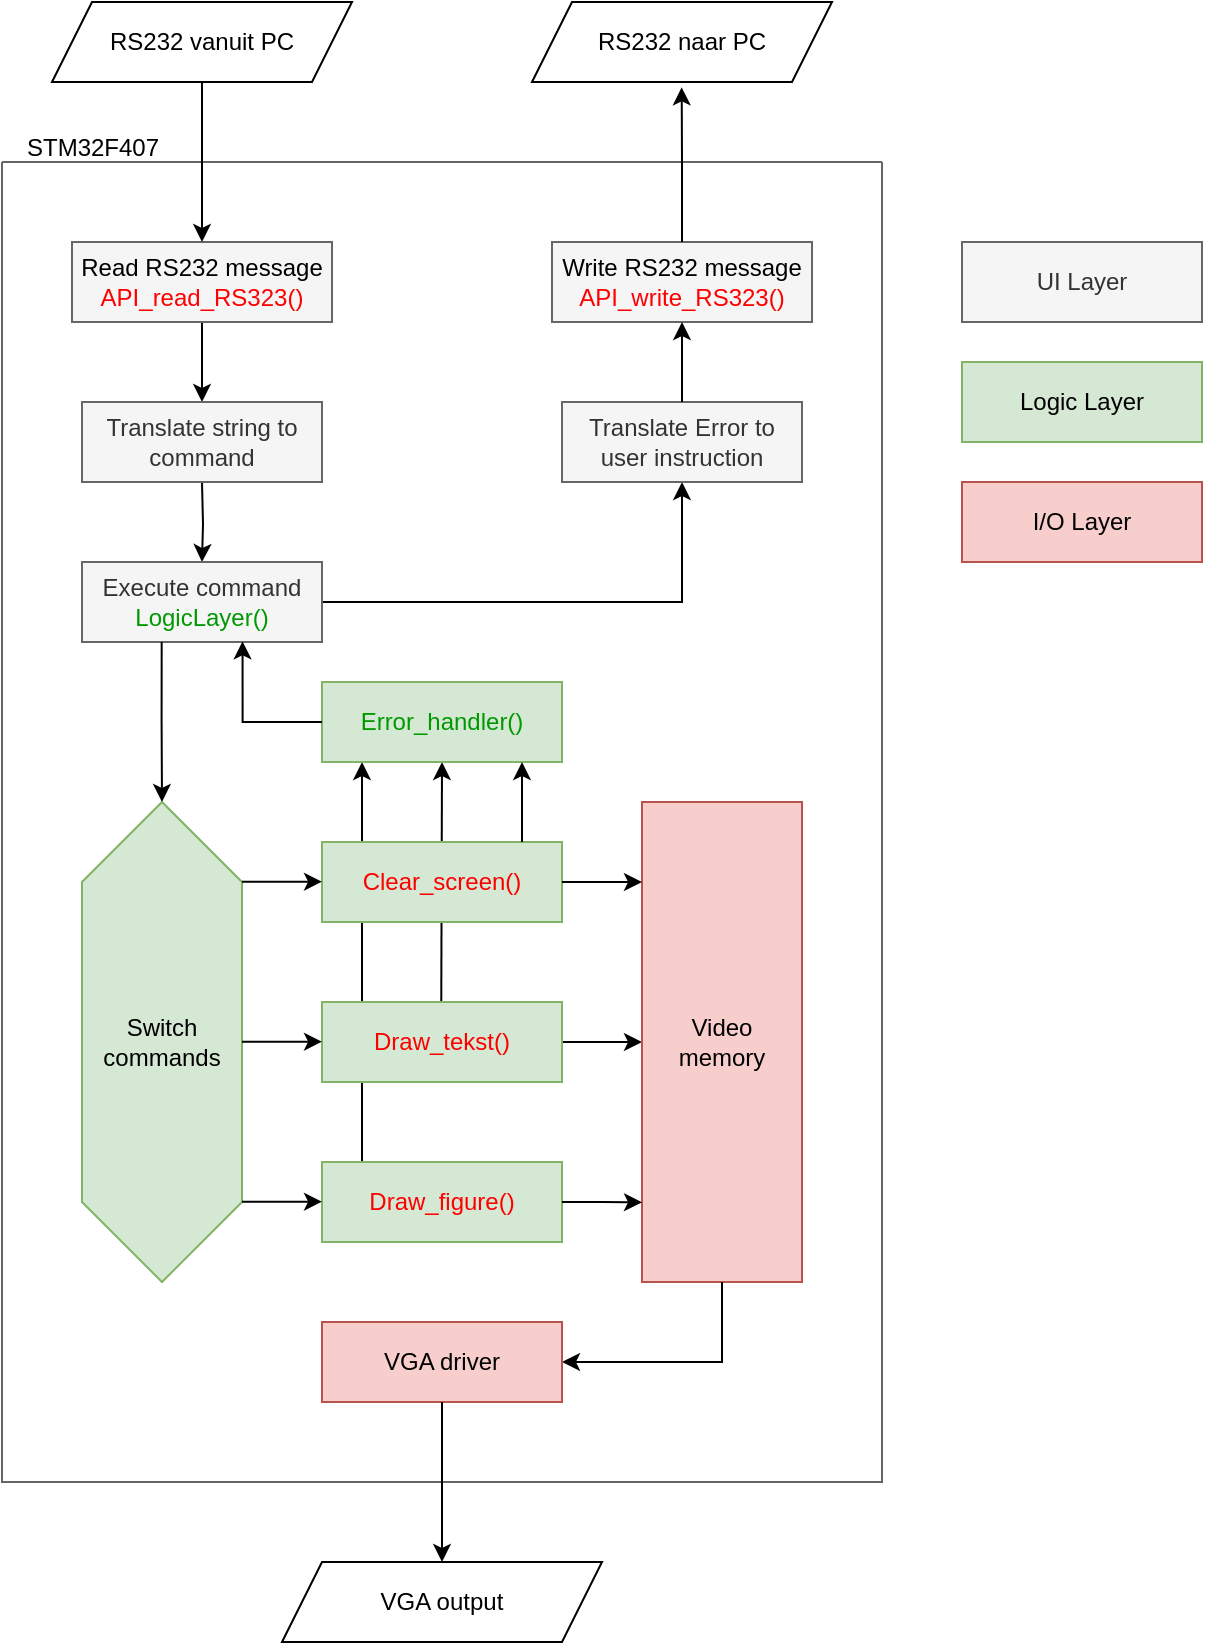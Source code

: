 <mxfile version="24.2.5" type="device">
  <diagram name="Page-1" id="-j9xKy3oS1jijL0Zy8T_">
    <mxGraphModel dx="1687" dy="856" grid="1" gridSize="10" guides="1" tooltips="1" connect="1" arrows="1" fold="1" page="1" pageScale="1" pageWidth="850" pageHeight="1100" math="0" shadow="0">
      <root>
        <mxCell id="0" />
        <mxCell id="1" parent="0" />
        <mxCell id="6mJzvF8CL9lqk7zAbsf5-2" value="" style="swimlane;startSize=0;fillColor=#f5f5f5;fontColor=#333333;strokeColor=#666666;" vertex="1" parent="1">
          <mxGeometry x="120" y="160" width="440" height="660" as="geometry">
            <mxRectangle x="160" y="160" width="50" height="40" as="alternateBounds" />
          </mxGeometry>
        </mxCell>
        <mxCell id="6mJzvF8CL9lqk7zAbsf5-46" value="" style="endArrow=classic;html=1;rounded=0;fillColor=#e1d5e7;strokeColor=#000000;" edge="1" parent="6mJzvF8CL9lqk7zAbsf5-2">
          <mxGeometry width="50" height="50" relative="1" as="geometry">
            <mxPoint x="180" y="500" as="sourcePoint" />
            <mxPoint x="180" y="300" as="targetPoint" />
          </mxGeometry>
        </mxCell>
        <mxCell id="6mJzvF8CL9lqk7zAbsf5-70" value="" style="endArrow=classic;html=1;rounded=0;fillColor=#e1d5e7;strokeColor=#000000;" edge="1" parent="6mJzvF8CL9lqk7zAbsf5-2">
          <mxGeometry width="50" height="50" relative="1" as="geometry">
            <mxPoint x="219.64" y="420" as="sourcePoint" />
            <mxPoint x="220" y="300" as="targetPoint" />
          </mxGeometry>
        </mxCell>
        <mxCell id="6mJzvF8CL9lqk7zAbsf5-9" style="edgeStyle=orthogonalEdgeStyle;rounded=0;orthogonalLoop=1;jettySize=auto;html=1;entryX=0.5;entryY=0;entryDx=0;entryDy=0;" edge="1" parent="6mJzvF8CL9lqk7zAbsf5-2" source="6mJzvF8CL9lqk7zAbsf5-7" target="6mJzvF8CL9lqk7zAbsf5-8">
          <mxGeometry relative="1" as="geometry" />
        </mxCell>
        <mxCell id="6mJzvF8CL9lqk7zAbsf5-7" value="&lt;div&gt;&lt;font color=&quot;#000000&quot;&gt;Read RS232 message&lt;/font&gt;&lt;/div&gt;&lt;font color=&quot;#ff0000&quot;&gt;API_read_RS323()&lt;/font&gt;" style="rounded=0;whiteSpace=wrap;html=1;fillColor=#f5f5f5;strokeColor=#666666;fontColor=#333333;" vertex="1" parent="6mJzvF8CL9lqk7zAbsf5-2">
          <mxGeometry x="35" y="40" width="130" height="40" as="geometry" />
        </mxCell>
        <mxCell id="6mJzvF8CL9lqk7zAbsf5-12" style="edgeStyle=orthogonalEdgeStyle;rounded=0;orthogonalLoop=1;jettySize=auto;html=1;" edge="1" parent="6mJzvF8CL9lqk7zAbsf5-2" target="6mJzvF8CL9lqk7zAbsf5-11">
          <mxGeometry relative="1" as="geometry">
            <mxPoint x="100" y="160" as="sourcePoint" />
          </mxGeometry>
        </mxCell>
        <mxCell id="6mJzvF8CL9lqk7zAbsf5-8" value="Translate string to command" style="rounded=0;whiteSpace=wrap;html=1;fillColor=#f5f5f5;fontColor=#333333;strokeColor=#666666;" vertex="1" parent="6mJzvF8CL9lqk7zAbsf5-2">
          <mxGeometry x="40" y="120" width="120" height="40" as="geometry" />
        </mxCell>
        <mxCell id="6mJzvF8CL9lqk7zAbsf5-99" style="edgeStyle=orthogonalEdgeStyle;rounded=0;orthogonalLoop=1;jettySize=auto;html=1;entryX=0.5;entryY=1;entryDx=0;entryDy=0;" edge="1" parent="6mJzvF8CL9lqk7zAbsf5-2" source="6mJzvF8CL9lqk7zAbsf5-11" target="6mJzvF8CL9lqk7zAbsf5-98">
          <mxGeometry relative="1" as="geometry" />
        </mxCell>
        <mxCell id="6mJzvF8CL9lqk7zAbsf5-11" value="Execute command&lt;div&gt;&lt;font color=&quot;#009900&quot;&gt;LogicLayer()&lt;/font&gt;&lt;/div&gt;" style="rounded=0;whiteSpace=wrap;html=1;fillColor=#f5f5f5;fontColor=#333333;strokeColor=#666666;" vertex="1" parent="6mJzvF8CL9lqk7zAbsf5-2">
          <mxGeometry x="40" y="200" width="120" height="40" as="geometry" />
        </mxCell>
        <mxCell id="6mJzvF8CL9lqk7zAbsf5-18" value="Switch commands" style="shape=hexagon;perimeter=hexagonPerimeter2;whiteSpace=wrap;html=1;fixedSize=1;direction=south;fillColor=#d5e8d4;strokeColor=#82b366;size=40;" vertex="1" parent="6mJzvF8CL9lqk7zAbsf5-2">
          <mxGeometry x="40" y="320" width="80" height="240" as="geometry" />
        </mxCell>
        <mxCell id="6mJzvF8CL9lqk7zAbsf5-19" value="&lt;font color=&quot;#ff0000&quot;&gt;Clear_screen()&lt;/font&gt;" style="rounded=0;whiteSpace=wrap;html=1;fillColor=#d5e8d4;strokeColor=#82b366;" vertex="1" parent="6mJzvF8CL9lqk7zAbsf5-2">
          <mxGeometry x="160" y="340" width="120" height="40" as="geometry" />
        </mxCell>
        <mxCell id="6mJzvF8CL9lqk7zAbsf5-33" style="edgeStyle=orthogonalEdgeStyle;rounded=0;orthogonalLoop=1;jettySize=auto;html=1;exitX=1;exitY=0.5;exitDx=0;exitDy=0;entryX=0;entryY=0.5;entryDx=0;entryDy=0;" edge="1" parent="6mJzvF8CL9lqk7zAbsf5-2" source="6mJzvF8CL9lqk7zAbsf5-20" target="6mJzvF8CL9lqk7zAbsf5-31">
          <mxGeometry relative="1" as="geometry" />
        </mxCell>
        <mxCell id="6mJzvF8CL9lqk7zAbsf5-20" value="&lt;font color=&quot;#ff0000&quot;&gt;Draw_tekst()&lt;/font&gt;" style="rounded=0;whiteSpace=wrap;html=1;fillColor=#d5e8d4;strokeColor=#82b366;" vertex="1" parent="6mJzvF8CL9lqk7zAbsf5-2">
          <mxGeometry x="160" y="420" width="120" height="40" as="geometry" />
        </mxCell>
        <mxCell id="6mJzvF8CL9lqk7zAbsf5-25" style="edgeStyle=orthogonalEdgeStyle;rounded=0;orthogonalLoop=1;jettySize=auto;html=1;entryX=0;entryY=0.5;entryDx=0;entryDy=0;exitX=0.332;exitY=1;exitDx=0;exitDy=0;exitPerimeter=0;" edge="1" parent="6mJzvF8CL9lqk7zAbsf5-2" source="6mJzvF8CL9lqk7zAbsf5-11" target="6mJzvF8CL9lqk7zAbsf5-18">
          <mxGeometry relative="1" as="geometry" />
        </mxCell>
        <mxCell id="6mJzvF8CL9lqk7zAbsf5-21" value="&lt;font color=&quot;#ff0000&quot;&gt;Draw_figure()&lt;/font&gt;" style="rounded=0;whiteSpace=wrap;html=1;fillColor=#d5e8d4;strokeColor=#82b366;" vertex="1" parent="6mJzvF8CL9lqk7zAbsf5-2">
          <mxGeometry x="160" y="500" width="120" height="40" as="geometry" />
        </mxCell>
        <mxCell id="6mJzvF8CL9lqk7zAbsf5-28" value="" style="endArrow=classic;html=1;rounded=0;" edge="1" parent="6mJzvF8CL9lqk7zAbsf5-2">
          <mxGeometry width="50" height="50" relative="1" as="geometry">
            <mxPoint x="120" y="359.83" as="sourcePoint" />
            <mxPoint x="160" y="359.83" as="targetPoint" />
          </mxGeometry>
        </mxCell>
        <mxCell id="6mJzvF8CL9lqk7zAbsf5-29" value="" style="endArrow=classic;html=1;rounded=0;" edge="1" parent="6mJzvF8CL9lqk7zAbsf5-2">
          <mxGeometry width="50" height="50" relative="1" as="geometry">
            <mxPoint x="120" y="439.83" as="sourcePoint" />
            <mxPoint x="160" y="439.83" as="targetPoint" />
          </mxGeometry>
        </mxCell>
        <mxCell id="6mJzvF8CL9lqk7zAbsf5-30" value="" style="endArrow=classic;html=1;rounded=0;" edge="1" parent="6mJzvF8CL9lqk7zAbsf5-2">
          <mxGeometry width="50" height="50" relative="1" as="geometry">
            <mxPoint x="120" y="519.83" as="sourcePoint" />
            <mxPoint x="160" y="519.83" as="targetPoint" />
          </mxGeometry>
        </mxCell>
        <mxCell id="6mJzvF8CL9lqk7zAbsf5-31" value="Video&lt;div&gt;memory&lt;/div&gt;" style="rounded=0;whiteSpace=wrap;html=1;fillColor=#f8cecc;strokeColor=#b85450;" vertex="1" parent="6mJzvF8CL9lqk7zAbsf5-2">
          <mxGeometry x="320" y="320" width="80" height="240" as="geometry" />
        </mxCell>
        <mxCell id="6mJzvF8CL9lqk7zAbsf5-32" style="edgeStyle=orthogonalEdgeStyle;rounded=0;orthogonalLoop=1;jettySize=auto;html=1;exitX=1;exitY=0.5;exitDx=0;exitDy=0;entryX=0;entryY=0.834;entryDx=0;entryDy=0;entryPerimeter=0;" edge="1" parent="6mJzvF8CL9lqk7zAbsf5-2" source="6mJzvF8CL9lqk7zAbsf5-21" target="6mJzvF8CL9lqk7zAbsf5-31">
          <mxGeometry relative="1" as="geometry" />
        </mxCell>
        <mxCell id="6mJzvF8CL9lqk7zAbsf5-34" style="edgeStyle=orthogonalEdgeStyle;rounded=0;orthogonalLoop=1;jettySize=auto;html=1;exitX=1;exitY=0.5;exitDx=0;exitDy=0;" edge="1" parent="6mJzvF8CL9lqk7zAbsf5-2" source="6mJzvF8CL9lqk7zAbsf5-19">
          <mxGeometry relative="1" as="geometry">
            <mxPoint x="320" y="360" as="targetPoint" />
          </mxGeometry>
        </mxCell>
        <mxCell id="6mJzvF8CL9lqk7zAbsf5-39" value="" style="edgeStyle=orthogonalEdgeStyle;rounded=0;orthogonalLoop=1;jettySize=auto;html=1;exitX=0.5;exitY=1;exitDx=0;exitDy=0;entryX=1;entryY=0.5;entryDx=0;entryDy=0;" edge="1" parent="6mJzvF8CL9lqk7zAbsf5-2" source="6mJzvF8CL9lqk7zAbsf5-31" target="6mJzvF8CL9lqk7zAbsf5-36">
          <mxGeometry relative="1" as="geometry">
            <mxPoint x="400" y="520" as="sourcePoint" />
            <mxPoint x="440" y="280" as="targetPoint" />
            <Array as="points">
              <mxPoint x="360" y="560" />
              <mxPoint x="360" y="600" />
            </Array>
          </mxGeometry>
        </mxCell>
        <mxCell id="6mJzvF8CL9lqk7zAbsf5-41" value="&lt;div&gt;&lt;font color=&quot;#000000&quot;&gt;Write RS232 message&lt;/font&gt;&lt;/div&gt;&lt;font color=&quot;#ff0000&quot;&gt;API_write_RS323()&lt;/font&gt;" style="rounded=0;whiteSpace=wrap;html=1;fillColor=#f5f5f5;strokeColor=#666666;fontColor=#333333;" vertex="1" parent="6mJzvF8CL9lqk7zAbsf5-2">
          <mxGeometry x="275" y="40" width="130" height="40" as="geometry" />
        </mxCell>
        <mxCell id="6mJzvF8CL9lqk7zAbsf5-45" value="&lt;font color=&quot;#009900&quot;&gt;Error_handler()&lt;/font&gt;" style="rounded=0;whiteSpace=wrap;html=1;fillColor=#d5e8d4;strokeColor=#82b366;" vertex="1" parent="6mJzvF8CL9lqk7zAbsf5-2">
          <mxGeometry x="160" y="260" width="120" height="40" as="geometry" />
        </mxCell>
        <mxCell id="6mJzvF8CL9lqk7zAbsf5-95" value="" style="endArrow=classic;html=1;rounded=0;fillColor=#e1d5e7;strokeColor=#000000;" edge="1" parent="6mJzvF8CL9lqk7zAbsf5-2">
          <mxGeometry width="50" height="50" relative="1" as="geometry">
            <mxPoint x="260" y="340" as="sourcePoint" />
            <mxPoint x="260" y="300" as="targetPoint" />
          </mxGeometry>
        </mxCell>
        <mxCell id="6mJzvF8CL9lqk7zAbsf5-97" style="edgeStyle=orthogonalEdgeStyle;rounded=0;orthogonalLoop=1;jettySize=auto;html=1;entryX=0.669;entryY=0.992;entryDx=0;entryDy=0;entryPerimeter=0;" edge="1" parent="6mJzvF8CL9lqk7zAbsf5-2" source="6mJzvF8CL9lqk7zAbsf5-45" target="6mJzvF8CL9lqk7zAbsf5-11">
          <mxGeometry relative="1" as="geometry">
            <Array as="points">
              <mxPoint x="120" y="280" />
            </Array>
          </mxGeometry>
        </mxCell>
        <mxCell id="6mJzvF8CL9lqk7zAbsf5-98" value="Translate Error to user instruction" style="rounded=0;whiteSpace=wrap;html=1;fillColor=#f5f5f5;fontColor=#333333;strokeColor=#666666;" vertex="1" parent="6mJzvF8CL9lqk7zAbsf5-2">
          <mxGeometry x="280" y="120" width="120" height="40" as="geometry" />
        </mxCell>
        <mxCell id="6mJzvF8CL9lqk7zAbsf5-100" style="edgeStyle=orthogonalEdgeStyle;rounded=0;orthogonalLoop=1;jettySize=auto;html=1;entryX=0.5;entryY=1;entryDx=0;entryDy=0;" edge="1" parent="6mJzvF8CL9lqk7zAbsf5-2" source="6mJzvF8CL9lqk7zAbsf5-98" target="6mJzvF8CL9lqk7zAbsf5-41">
          <mxGeometry relative="1" as="geometry" />
        </mxCell>
        <mxCell id="6mJzvF8CL9lqk7zAbsf5-36" value="VGA driver" style="rounded=0;whiteSpace=wrap;html=1;fillColor=#f8cecc;strokeColor=#b85450;" vertex="1" parent="6mJzvF8CL9lqk7zAbsf5-2">
          <mxGeometry x="160" y="580" width="120" height="40" as="geometry" />
        </mxCell>
        <mxCell id="6mJzvF8CL9lqk7zAbsf5-103" style="edgeStyle=orthogonalEdgeStyle;rounded=0;orthogonalLoop=1;jettySize=auto;html=1;" edge="1" parent="6mJzvF8CL9lqk7zAbsf5-2" source="6mJzvF8CL9lqk7zAbsf5-36">
          <mxGeometry relative="1" as="geometry">
            <mxPoint x="220" y="700" as="targetPoint" />
          </mxGeometry>
        </mxCell>
        <mxCell id="6mJzvF8CL9lqk7zAbsf5-3" value="STM32F407" style="text;html=1;align=center;verticalAlign=middle;resizable=0;points=[];autosize=1;strokeColor=none;fillColor=none;" vertex="1" parent="1">
          <mxGeometry x="120" y="138" width="90" height="30" as="geometry" />
        </mxCell>
        <mxCell id="6mJzvF8CL9lqk7zAbsf5-10" style="edgeStyle=orthogonalEdgeStyle;rounded=0;orthogonalLoop=1;jettySize=auto;html=1;entryX=0.5;entryY=0;entryDx=0;entryDy=0;" edge="1" parent="1" source="6mJzvF8CL9lqk7zAbsf5-4" target="6mJzvF8CL9lqk7zAbsf5-7">
          <mxGeometry relative="1" as="geometry" />
        </mxCell>
        <mxCell id="6mJzvF8CL9lqk7zAbsf5-4" value="RS232 vanuit PC" style="shape=parallelogram;perimeter=parallelogramPerimeter;whiteSpace=wrap;html=1;fixedSize=1;" vertex="1" parent="1">
          <mxGeometry x="145" y="80" width="150" height="40" as="geometry" />
        </mxCell>
        <mxCell id="6mJzvF8CL9lqk7zAbsf5-40" value="RS232 naar PC" style="shape=parallelogram;perimeter=parallelogramPerimeter;whiteSpace=wrap;html=1;fixedSize=1;" vertex="1" parent="1">
          <mxGeometry x="385" y="80" width="150" height="40" as="geometry" />
        </mxCell>
        <mxCell id="6mJzvF8CL9lqk7zAbsf5-44" style="edgeStyle=orthogonalEdgeStyle;rounded=0;orthogonalLoop=1;jettySize=auto;html=1;entryX=0.499;entryY=1.067;entryDx=0;entryDy=0;entryPerimeter=0;" edge="1" parent="1" source="6mJzvF8CL9lqk7zAbsf5-41" target="6mJzvF8CL9lqk7zAbsf5-40">
          <mxGeometry relative="1" as="geometry" />
        </mxCell>
        <mxCell id="6mJzvF8CL9lqk7zAbsf5-102" value="VGA output" style="shape=parallelogram;perimeter=parallelogramPerimeter;whiteSpace=wrap;html=1;fixedSize=1;" vertex="1" parent="1">
          <mxGeometry x="260" y="860" width="160" height="40" as="geometry" />
        </mxCell>
        <mxCell id="6mJzvF8CL9lqk7zAbsf5-104" value="UI Layer" style="rounded=0;whiteSpace=wrap;html=1;fillColor=#f5f5f5;fontColor=#333333;strokeColor=#666666;" vertex="1" parent="1">
          <mxGeometry x="600" y="200" width="120" height="40" as="geometry" />
        </mxCell>
        <mxCell id="6mJzvF8CL9lqk7zAbsf5-105" value="Logic Layer" style="rounded=0;whiteSpace=wrap;html=1;fillColor=#d5e8d4;strokeColor=#82b366;" vertex="1" parent="1">
          <mxGeometry x="600" y="260" width="120" height="40" as="geometry" />
        </mxCell>
        <mxCell id="6mJzvF8CL9lqk7zAbsf5-106" value="I/O Layer" style="rounded=0;whiteSpace=wrap;html=1;fillColor=#f8cecc;strokeColor=#b85450;" vertex="1" parent="1">
          <mxGeometry x="600" y="320" width="120" height="40" as="geometry" />
        </mxCell>
      </root>
    </mxGraphModel>
  </diagram>
</mxfile>
